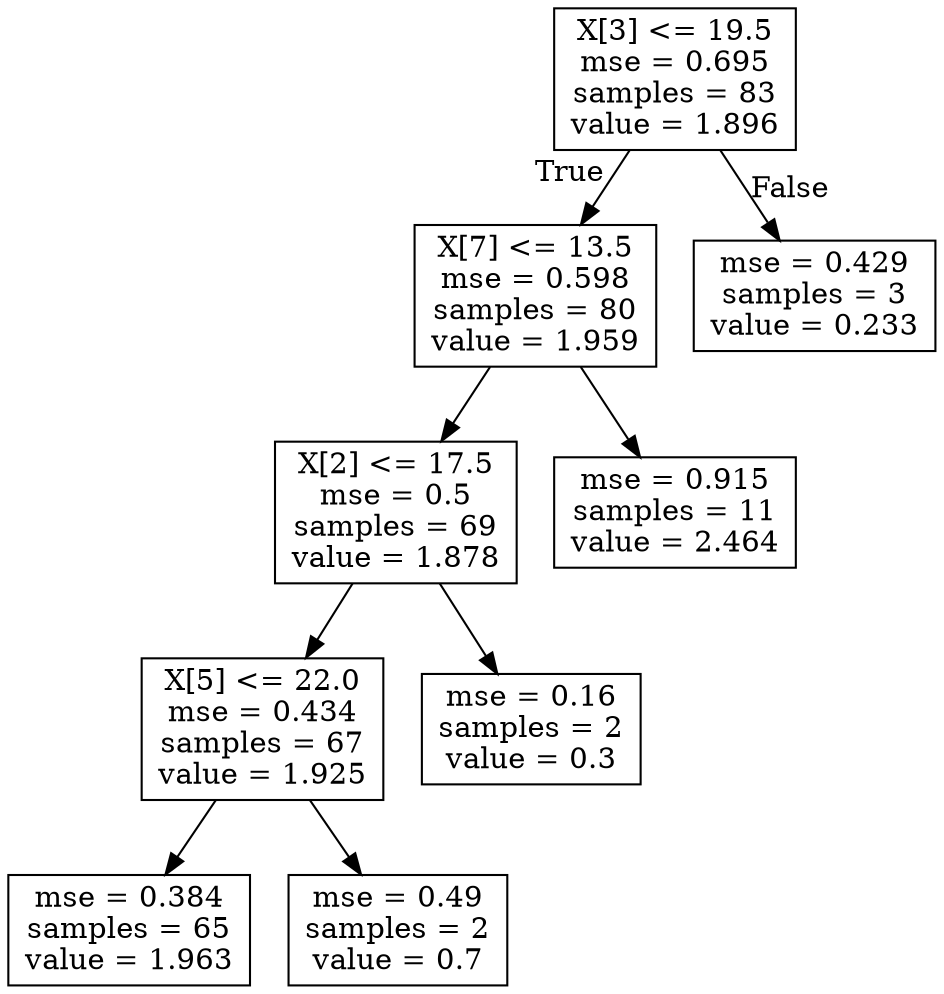 digraph Tree {
node [shape=box] ;
0 [label="X[3] <= 19.5\nmse = 0.695\nsamples = 83\nvalue = 1.896"] ;
1 [label="X[7] <= 13.5\nmse = 0.598\nsamples = 80\nvalue = 1.959"] ;
0 -> 1 [labeldistance=2.5, labelangle=45, headlabel="True"] ;
3 [label="X[2] <= 17.5\nmse = 0.5\nsamples = 69\nvalue = 1.878"] ;
1 -> 3 ;
5 [label="X[5] <= 22.0\nmse = 0.434\nsamples = 67\nvalue = 1.925"] ;
3 -> 5 ;
7 [label="mse = 0.384\nsamples = 65\nvalue = 1.963"] ;
5 -> 7 ;
8 [label="mse = 0.49\nsamples = 2\nvalue = 0.7"] ;
5 -> 8 ;
6 [label="mse = 0.16\nsamples = 2\nvalue = 0.3"] ;
3 -> 6 ;
4 [label="mse = 0.915\nsamples = 11\nvalue = 2.464"] ;
1 -> 4 ;
2 [label="mse = 0.429\nsamples = 3\nvalue = 0.233"] ;
0 -> 2 [labeldistance=2.5, labelangle=-45, headlabel="False"] ;
}